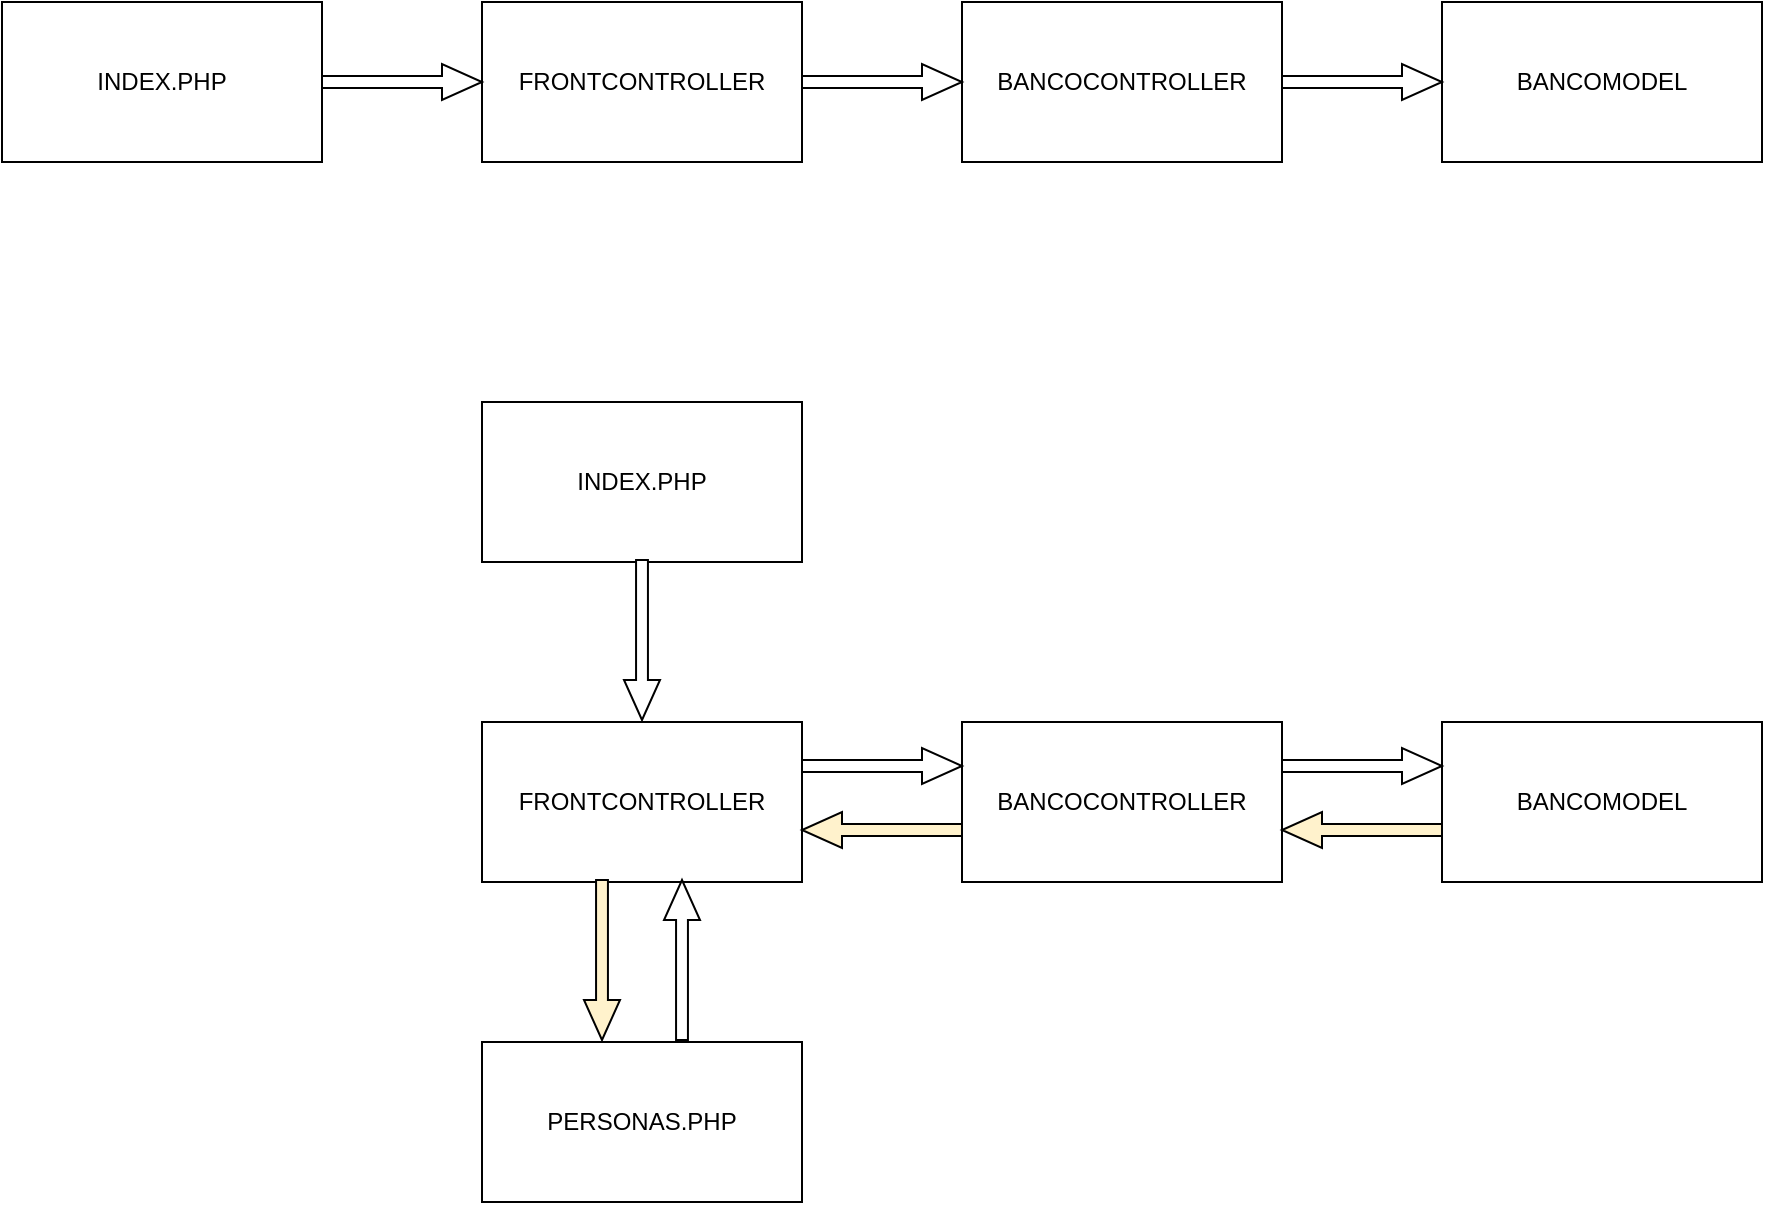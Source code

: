 <mxfile version="21.3.5" type="device">
  <diagram name="Page-1" id="Ld_M0F1DpE4RGLstYCUM">
    <mxGraphModel dx="1434" dy="796" grid="1" gridSize="10" guides="1" tooltips="1" connect="1" arrows="1" fold="1" page="1" pageScale="1" pageWidth="1169" pageHeight="827" math="0" shadow="0">
      <root>
        <mxCell id="0" />
        <mxCell id="1" parent="0" />
        <mxCell id="F3Gww0TiI_HTTRgXKTha-5" value="INDEX.PHP" style="html=1;whiteSpace=wrap;" parent="1" vertex="1">
          <mxGeometry x="80" y="200" width="160" height="80" as="geometry" />
        </mxCell>
        <mxCell id="F3Gww0TiI_HTTRgXKTha-6" value="FRONTCONTROLLER" style="html=1;whiteSpace=wrap;" parent="1" vertex="1">
          <mxGeometry x="320" y="200" width="160" height="80" as="geometry" />
        </mxCell>
        <mxCell id="F3Gww0TiI_HTTRgXKTha-23" value="PERSONAS.PHP" style="html=1;whiteSpace=wrap;" parent="1" vertex="1">
          <mxGeometry x="320" y="720" width="160" height="80" as="geometry" />
        </mxCell>
        <mxCell id="IVlRT0rYqReoy2SetfHT-2" value="" style="html=1;shadow=0;dashed=0;align=center;verticalAlign=middle;shape=mxgraph.arrows2.arrow;dy=0.67;dx=20;notch=0;" vertex="1" parent="1">
          <mxGeometry x="240" y="231" width="80" height="18" as="geometry" />
        </mxCell>
        <mxCell id="IVlRT0rYqReoy2SetfHT-4" value="BANCOCONTROLLER" style="html=1;whiteSpace=wrap;" vertex="1" parent="1">
          <mxGeometry x="560" y="200" width="160" height="80" as="geometry" />
        </mxCell>
        <mxCell id="IVlRT0rYqReoy2SetfHT-5" value="" style="html=1;shadow=0;dashed=0;align=center;verticalAlign=middle;shape=mxgraph.arrows2.arrow;dy=0.67;dx=20;notch=0;" vertex="1" parent="1">
          <mxGeometry x="480" y="231" width="80" height="18" as="geometry" />
        </mxCell>
        <mxCell id="IVlRT0rYqReoy2SetfHT-6" value="BANCOMODEL" style="html=1;whiteSpace=wrap;" vertex="1" parent="1">
          <mxGeometry x="800" y="200" width="160" height="80" as="geometry" />
        </mxCell>
        <mxCell id="IVlRT0rYqReoy2SetfHT-7" value="" style="html=1;shadow=0;dashed=0;align=center;verticalAlign=middle;shape=mxgraph.arrows2.arrow;dy=0.67;dx=20;notch=0;" vertex="1" parent="1">
          <mxGeometry x="720" y="231" width="80" height="18" as="geometry" />
        </mxCell>
        <mxCell id="IVlRT0rYqReoy2SetfHT-9" value="FRONTCONTROLLER" style="html=1;whiteSpace=wrap;" vertex="1" parent="1">
          <mxGeometry x="320" y="560" width="160" height="80" as="geometry" />
        </mxCell>
        <mxCell id="IVlRT0rYqReoy2SetfHT-11" value="BANCOCONTROLLER" style="html=1;whiteSpace=wrap;" vertex="1" parent="1">
          <mxGeometry x="560" y="560" width="160" height="80" as="geometry" />
        </mxCell>
        <mxCell id="IVlRT0rYqReoy2SetfHT-12" value="" style="html=1;shadow=0;dashed=0;align=center;verticalAlign=middle;shape=mxgraph.arrows2.arrow;dy=0.67;dx=20;notch=0;" vertex="1" parent="1">
          <mxGeometry x="480" y="573" width="80" height="18" as="geometry" />
        </mxCell>
        <mxCell id="IVlRT0rYqReoy2SetfHT-13" value="BANCOMODEL" style="html=1;whiteSpace=wrap;" vertex="1" parent="1">
          <mxGeometry x="800" y="560" width="160" height="80" as="geometry" />
        </mxCell>
        <mxCell id="IVlRT0rYqReoy2SetfHT-14" value="" style="html=1;shadow=0;dashed=0;align=center;verticalAlign=middle;shape=mxgraph.arrows2.arrow;dy=0.67;dx=20;notch=0;strokeColor=default;" vertex="1" parent="1">
          <mxGeometry x="720" y="573" width="80" height="18" as="geometry" />
        </mxCell>
        <mxCell id="IVlRT0rYqReoy2SetfHT-22" value="" style="html=1;shadow=0;dashed=0;align=center;verticalAlign=middle;shape=mxgraph.arrows2.arrow;dy=0.67;dx=20;notch=0;strokeColor=default;rotation=180;fillStyle=solid;fillColor=#FFF2CC;" vertex="1" parent="1">
          <mxGeometry x="720" y="605" width="80" height="18" as="geometry" />
        </mxCell>
        <mxCell id="IVlRT0rYqReoy2SetfHT-23" value="" style="html=1;shadow=0;dashed=0;align=center;verticalAlign=middle;shape=mxgraph.arrows2.arrow;dy=0.67;dx=20;notch=0;strokeColor=default;rotation=180;fillStyle=solid;fillColor=#FFF2CC;" vertex="1" parent="1">
          <mxGeometry x="480" y="605" width="80" height="18" as="geometry" />
        </mxCell>
        <mxCell id="IVlRT0rYqReoy2SetfHT-29" value="" style="html=1;shadow=0;dashed=0;align=center;verticalAlign=middle;shape=mxgraph.arrows2.arrow;dy=0.67;dx=20;notch=0;strokeColor=default;rotation=90;fillStyle=solid;fillColor=#FFF2CC;" vertex="1" parent="1">
          <mxGeometry x="340" y="670" width="80" height="18" as="geometry" />
        </mxCell>
        <mxCell id="IVlRT0rYqReoy2SetfHT-31" value="INDEX.PHP" style="html=1;whiteSpace=wrap;" vertex="1" parent="1">
          <mxGeometry x="320" y="400" width="160" height="80" as="geometry" />
        </mxCell>
        <mxCell id="IVlRT0rYqReoy2SetfHT-32" value="" style="html=1;shadow=0;dashed=0;align=center;verticalAlign=middle;shape=mxgraph.arrows2.arrow;dy=0.67;dx=20;notch=0;rotation=90;" vertex="1" parent="1">
          <mxGeometry x="360" y="510" width="80" height="18" as="geometry" />
        </mxCell>
        <mxCell id="IVlRT0rYqReoy2SetfHT-33" value="" style="html=1;shadow=0;dashed=0;align=center;verticalAlign=middle;shape=mxgraph.arrows2.arrow;dy=0.67;dx=20;notch=0;rotation=270;" vertex="1" parent="1">
          <mxGeometry x="380" y="670" width="80" height="18" as="geometry" />
        </mxCell>
      </root>
    </mxGraphModel>
  </diagram>
</mxfile>
